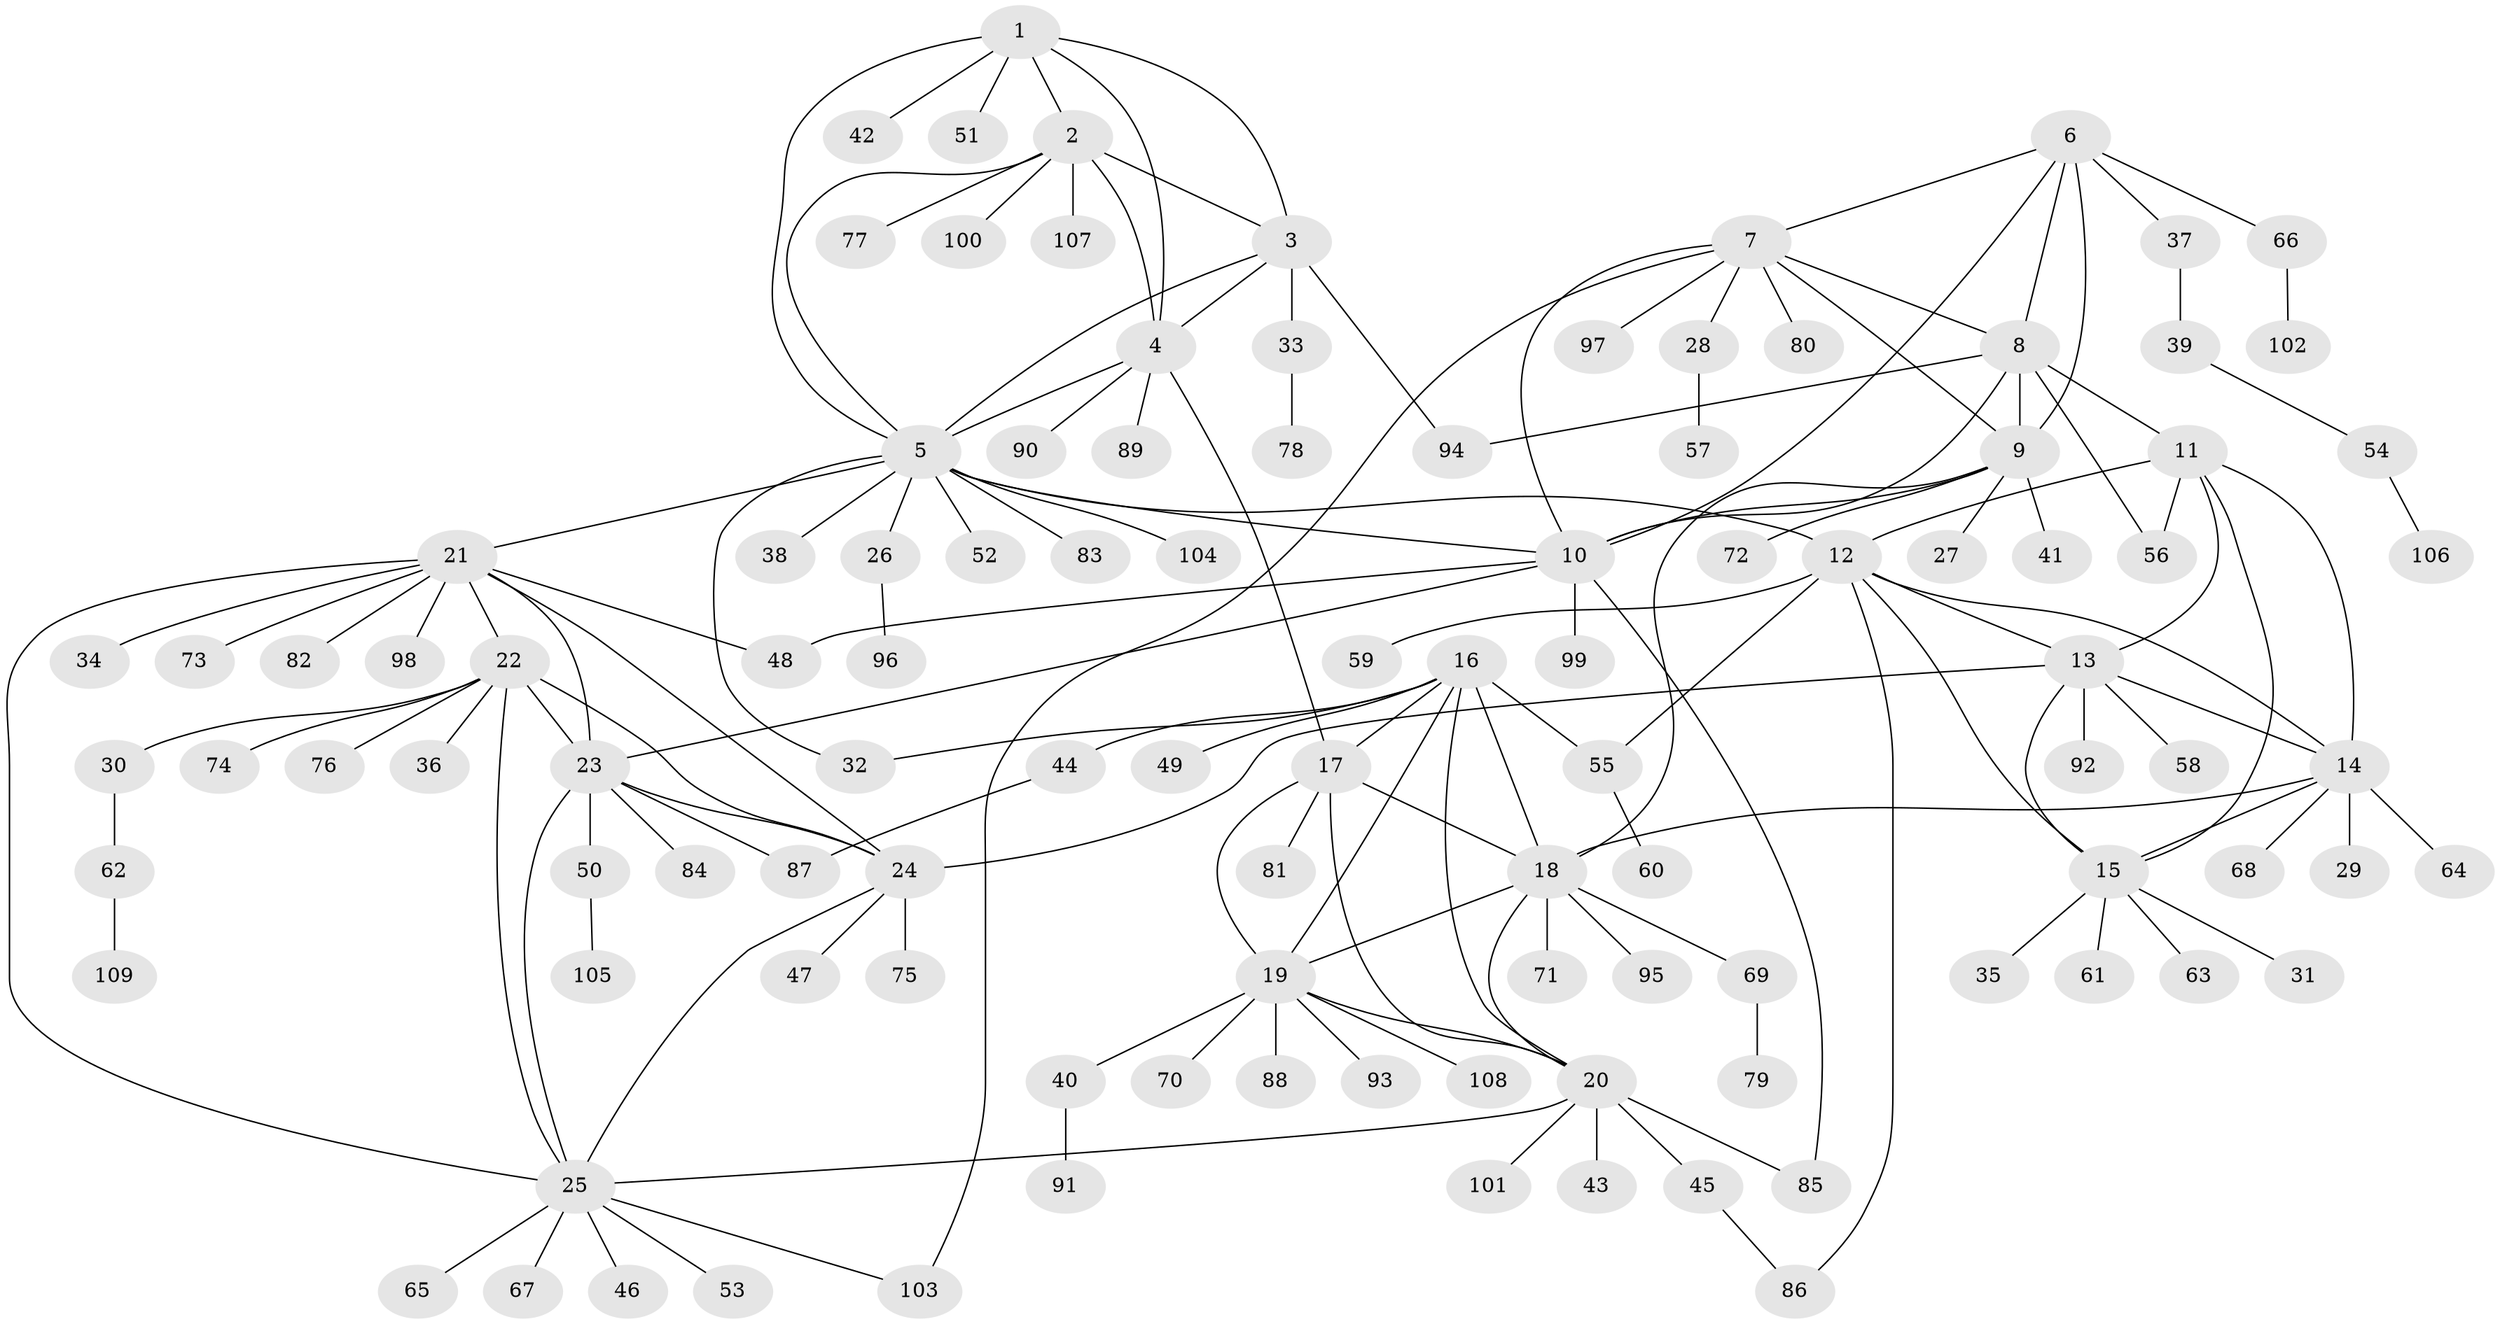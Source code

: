 // Generated by graph-tools (version 1.1) at 2025/55/03/09/25 04:55:26]
// undirected, 109 vertices, 153 edges
graph export_dot {
graph [start="1"]
  node [color=gray90,style=filled];
  1;
  2;
  3;
  4;
  5;
  6;
  7;
  8;
  9;
  10;
  11;
  12;
  13;
  14;
  15;
  16;
  17;
  18;
  19;
  20;
  21;
  22;
  23;
  24;
  25;
  26;
  27;
  28;
  29;
  30;
  31;
  32;
  33;
  34;
  35;
  36;
  37;
  38;
  39;
  40;
  41;
  42;
  43;
  44;
  45;
  46;
  47;
  48;
  49;
  50;
  51;
  52;
  53;
  54;
  55;
  56;
  57;
  58;
  59;
  60;
  61;
  62;
  63;
  64;
  65;
  66;
  67;
  68;
  69;
  70;
  71;
  72;
  73;
  74;
  75;
  76;
  77;
  78;
  79;
  80;
  81;
  82;
  83;
  84;
  85;
  86;
  87;
  88;
  89;
  90;
  91;
  92;
  93;
  94;
  95;
  96;
  97;
  98;
  99;
  100;
  101;
  102;
  103;
  104;
  105;
  106;
  107;
  108;
  109;
  1 -- 2;
  1 -- 3;
  1 -- 4;
  1 -- 5;
  1 -- 42;
  1 -- 51;
  2 -- 3;
  2 -- 4;
  2 -- 5;
  2 -- 77;
  2 -- 100;
  2 -- 107;
  3 -- 4;
  3 -- 5;
  3 -- 33;
  3 -- 94;
  4 -- 5;
  4 -- 17;
  4 -- 89;
  4 -- 90;
  5 -- 10;
  5 -- 12;
  5 -- 21;
  5 -- 26;
  5 -- 32;
  5 -- 38;
  5 -- 52;
  5 -- 83;
  5 -- 104;
  6 -- 7;
  6 -- 8;
  6 -- 9;
  6 -- 10;
  6 -- 37;
  6 -- 66;
  7 -- 8;
  7 -- 9;
  7 -- 10;
  7 -- 28;
  7 -- 80;
  7 -- 97;
  7 -- 103;
  8 -- 9;
  8 -- 10;
  8 -- 11;
  8 -- 56;
  8 -- 94;
  9 -- 10;
  9 -- 18;
  9 -- 27;
  9 -- 41;
  9 -- 72;
  10 -- 23;
  10 -- 48;
  10 -- 85;
  10 -- 99;
  11 -- 12;
  11 -- 13;
  11 -- 14;
  11 -- 15;
  11 -- 56;
  12 -- 13;
  12 -- 14;
  12 -- 15;
  12 -- 55;
  12 -- 59;
  12 -- 86;
  13 -- 14;
  13 -- 15;
  13 -- 24;
  13 -- 58;
  13 -- 92;
  14 -- 15;
  14 -- 18;
  14 -- 29;
  14 -- 64;
  14 -- 68;
  15 -- 31;
  15 -- 35;
  15 -- 61;
  15 -- 63;
  16 -- 17;
  16 -- 18;
  16 -- 19;
  16 -- 20;
  16 -- 32;
  16 -- 44;
  16 -- 49;
  16 -- 55;
  17 -- 18;
  17 -- 19;
  17 -- 20;
  17 -- 81;
  18 -- 19;
  18 -- 20;
  18 -- 69;
  18 -- 71;
  18 -- 95;
  19 -- 20;
  19 -- 40;
  19 -- 70;
  19 -- 88;
  19 -- 93;
  19 -- 108;
  20 -- 25;
  20 -- 43;
  20 -- 45;
  20 -- 85;
  20 -- 101;
  21 -- 22;
  21 -- 23;
  21 -- 24;
  21 -- 25;
  21 -- 34;
  21 -- 48;
  21 -- 73;
  21 -- 82;
  21 -- 98;
  22 -- 23;
  22 -- 24;
  22 -- 25;
  22 -- 30;
  22 -- 36;
  22 -- 74;
  22 -- 76;
  23 -- 24;
  23 -- 25;
  23 -- 50;
  23 -- 84;
  23 -- 87;
  24 -- 25;
  24 -- 47;
  24 -- 75;
  25 -- 46;
  25 -- 53;
  25 -- 65;
  25 -- 67;
  25 -- 103;
  26 -- 96;
  28 -- 57;
  30 -- 62;
  33 -- 78;
  37 -- 39;
  39 -- 54;
  40 -- 91;
  44 -- 87;
  45 -- 86;
  50 -- 105;
  54 -- 106;
  55 -- 60;
  62 -- 109;
  66 -- 102;
  69 -- 79;
}
